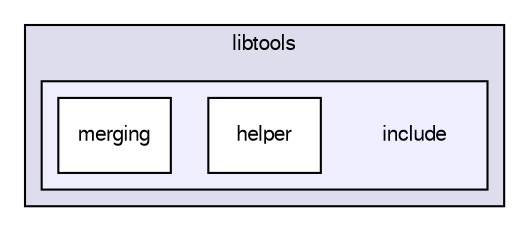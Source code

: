 digraph "include" {
  compound=true
  node [ fontsize="10", fontname="FreeSans"];
  edge [ labelfontsize="10", labelfontname="FreeSans"];
  subgraph clusterdir_500598c32e3a02674576f8e22cba3afe {
    graph [ bgcolor="#ddddee", pencolor="black", label="libtools" fontname="FreeSans", fontsize="10", URL="dir_500598c32e3a02674576f8e22cba3afe.html"]
  subgraph clusterdir_bb67cc6e7d88cd6d60bf14a5f5669f2f {
    graph [ bgcolor="#eeeeff", pencolor="black", label="" URL="dir_bb67cc6e7d88cd6d60bf14a5f5669f2f.html"];
    dir_bb67cc6e7d88cd6d60bf14a5f5669f2f [shape=plaintext label="include"];
    dir_44fa2b6af509fdb9b911342e120f783c [shape=box label="helper" color="black" fillcolor="white" style="filled" URL="dir_44fa2b6af509fdb9b911342e120f783c.html"];
    dir_7e51631bcfc8ec5e1b03474bdd9368ed [shape=box label="merging" color="black" fillcolor="white" style="filled" URL="dir_7e51631bcfc8ec5e1b03474bdd9368ed.html"];
  }
  }
}
